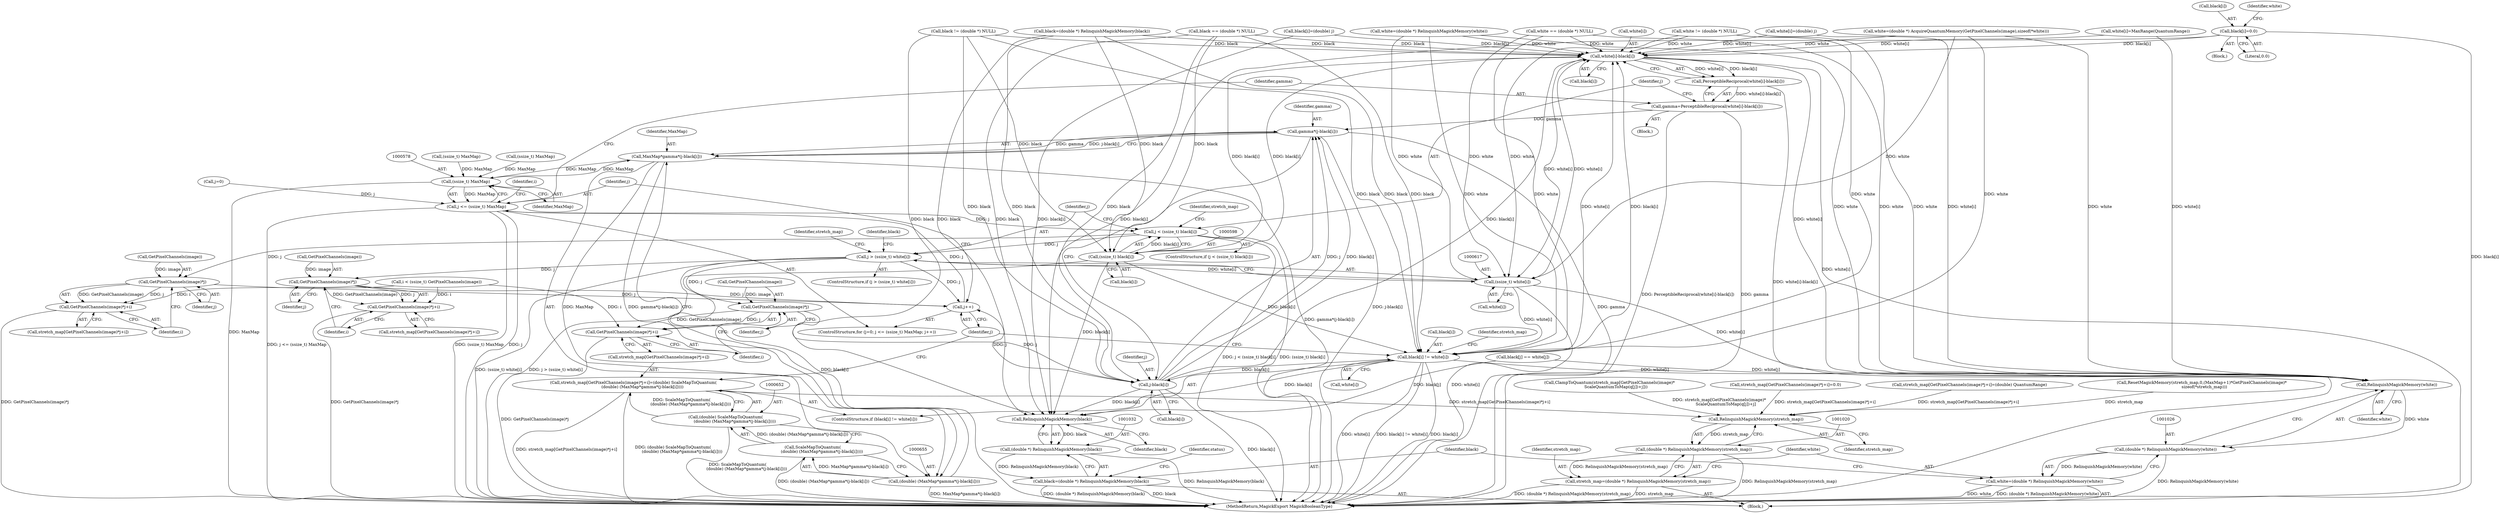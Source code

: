 digraph "0_ImageMagick_1cc6f0ccc92c20c7cab6c4a7335daf29c91f0d8e@pointer" {
"1000441" [label="(Call,black[i]=0.0)"];
"1000587" [label="(Call,white[i]-black[i])"];
"1000586" [label="(Call,PerceptibleReciprocal(white[i]-black[i]))"];
"1000584" [label="(Call,gamma=PerceptibleReciprocal(white[i]-black[i]))"];
"1000658" [label="(Call,gamma*(j-black[i]))"];
"1000656" [label="(Call,MaxMap*gamma*(j-black[i]))"];
"1000577" [label="(Call,(ssize_t) MaxMap)"];
"1000575" [label="(Call,j <= (ssize_t) MaxMap)"];
"1000595" [label="(Call,j < (ssize_t) black[i])"];
"1000606" [label="(Call,GetPixelChannels(image)*j)"];
"1000580" [label="(Call,j++)"];
"1000605" [label="(Call,GetPixelChannels(image)*j+i)"];
"1000614" [label="(Call,j > (ssize_t) white[i])"];
"1000625" [label="(Call,GetPixelChannels(image)*j)"];
"1000624" [label="(Call,GetPixelChannels(image)*j+i)"];
"1000646" [label="(Call,GetPixelChannels(image)*j)"];
"1000645" [label="(Call,GetPixelChannels(image)*j+i)"];
"1000660" [label="(Call,j-black[i])"];
"1001033" [label="(Call,RelinquishMagickMemory(black))"];
"1001031" [label="(Call,(double *) RelinquishMagickMemory(black))"];
"1001029" [label="(Call,black=(double *) RelinquishMagickMemory(black))"];
"1000654" [label="(Call,(double) (MaxMap*gamma*(j-black[i])))"];
"1000653" [label="(Call,ScaleMapToQuantum(\n              (double) (MaxMap*gamma*(j-black[i]))))"];
"1000651" [label="(Call,(double) ScaleMapToQuantum(\n              (double) (MaxMap*gamma*(j-black[i]))))"];
"1000642" [label="(Call,stretch_map[GetPixelChannels(image)*j+i]=(double) ScaleMapToQuantum(\n              (double) (MaxMap*gamma*(j-black[i]))))"];
"1001021" [label="(Call,RelinquishMagickMemory(stretch_map))"];
"1001019" [label="(Call,(double *) RelinquishMagickMemory(stretch_map))"];
"1001017" [label="(Call,stretch_map=(double *) RelinquishMagickMemory(stretch_map))"];
"1000597" [label="(Call,(ssize_t) black[i])"];
"1000635" [label="(Call,black[i] != white[i])"];
"1001027" [label="(Call,RelinquishMagickMemory(white))"];
"1001025" [label="(Call,(double *) RelinquishMagickMemory(white))"];
"1001023" [label="(Call,white=(double *) RelinquishMagickMemory(white))"];
"1000616" [label="(Call,(ssize_t) white[i])"];
"1000224" [label="(Call,white == (double *) NULL)"];
"1000283" [label="(Call,black=(double *) RelinquishMagickMemory(black))"];
"1000576" [label="(Identifier,j)"];
"1000629" [label="(Identifier,i)"];
"1000438" [label="(Block,)"];
"1000660" [label="(Call,j-black[i])"];
"1001017" [label="(Call,stretch_map=(double *) RelinquishMagickMemory(stretch_map))"];
"1000645" [label="(Call,GetPixelChannels(image)*j+i)"];
"1000651" [label="(Call,(double) ScaleMapToQuantum(\n              (double) (MaxMap*gamma*(j-black[i]))))"];
"1000544" [label="(Call,ResetMagickMemory(stretch_map,0,(MaxMap+1)*GetPixelChannels(image)*\n    sizeof(*stretch_map)))"];
"1000597" [label="(Call,(ssize_t) black[i])"];
"1001031" [label="(Call,(double *) RelinquishMagickMemory(black))"];
"1000623" [label="(Identifier,stretch_map)"];
"1001027" [label="(Call,RelinquishMagickMemory(white))"];
"1000642" [label="(Call,stretch_map[GetPixelChannels(image)*j+i]=(double) ScaleMapToQuantum(\n              (double) (MaxMap*gamma*(j-black[i]))))"];
"1000604" [label="(Identifier,stretch_map)"];
"1000442" [label="(Call,black[i])"];
"1000609" [label="(Identifier,j)"];
"1000615" [label="(Identifier,j)"];
"1000624" [label="(Call,GetPixelChannels(image)*j+i)"];
"1000961" [label="(Call,ClampToQuantum(stretch_map[GetPixelChannels(image)*\n          ScaleQuantumToMap(q[j])+j]))"];
"1001029" [label="(Call,black=(double *) RelinquishMagickMemory(black))"];
"1000594" [label="(ControlStructure,if (j < (ssize_t) black[i]))"];
"1000628" [label="(Identifier,j)"];
"1001023" [label="(Call,white=(double *) RelinquishMagickMemory(white))"];
"1000662" [label="(Call,black[i])"];
"1000596" [label="(Identifier,j)"];
"1000649" [label="(Identifier,j)"];
"1001019" [label="(Call,(double *) RelinquishMagickMemory(stretch_map))"];
"1000568" [label="(Identifier,i)"];
"1000625" [label="(Call,GetPixelChannels(image)*j)"];
"1001021" [label="(Call,RelinquishMagickMemory(stretch_map))"];
"1000595" [label="(Call,j < (ssize_t) black[i])"];
"1000659" [label="(Identifier,gamma)"];
"1000588" [label="(Call,white[i])"];
"1000577" [label="(Call,(ssize_t) MaxMap)"];
"1000571" [label="(ControlStructure,for (j=0; j <= (ssize_t) MaxMap; j++))"];
"1000579" [label="(Identifier,MaxMap)"];
"1000446" [label="(Call,white[i]=MaxRange(QuantumRange))"];
"1001033" [label="(Call,RelinquishMagickMemory(black))"];
"1000635" [label="(Call,black[i] != white[i])"];
"1000656" [label="(Call,MaxMap*gamma*(j-black[i]))"];
"1000561" [label="(Call,i < (ssize_t) GetPixelChannels(image))"];
"1001037" [label="(MethodReturn,MagickExport MagickBooleanType)"];
"1000448" [label="(Identifier,white)"];
"1001036" [label="(Identifier,status)"];
"1000634" [label="(ControlStructure,if (black[i] != white[i]))"];
"1000586" [label="(Call,PerceptibleReciprocal(white[i]-black[i]))"];
"1000643" [label="(Call,stretch_map[GetPixelChannels(image)*j+i])"];
"1000582" [label="(Block,)"];
"1000613" [label="(ControlStructure,if (j > (ssize_t) white[i]))"];
"1000636" [label="(Call,black[i])"];
"1000461" [label="(Call,(ssize_t) MaxMap)"];
"1000585" [label="(Identifier,gamma)"];
"1000626" [label="(Call,GetPixelChannels(image))"];
"1001025" [label="(Call,(double *) RelinquishMagickMemory(white))"];
"1000647" [label="(Call,GetPixelChannels(image))"];
"1000644" [label="(Identifier,stretch_map)"];
"1000441" [label="(Call,black[i]=0.0)"];
"1000266" [label="(Call,white != (double *) NULL)"];
"1000606" [label="(Call,GetPixelChannels(image)*j)"];
"1000949" [label="(Call,black[j] == white[j])"];
"1000587" [label="(Call,white[i]-black[i])"];
"1000658" [label="(Call,gamma*(j-black[i]))"];
"1000614" [label="(Call,j > (ssize_t) white[i])"];
"1000650" [label="(Identifier,i)"];
"1000639" [label="(Call,white[i])"];
"1000654" [label="(Call,(double) (MaxMap*gamma*(j-black[i])))"];
"1001024" [label="(Identifier,white)"];
"1000607" [label="(Call,GetPixelChannels(image))"];
"1000271" [label="(Call,white=(double *) RelinquishMagickMemory(white))"];
"1000661" [label="(Identifier,j)"];
"1000445" [label="(Literal,0.0)"];
"1000495" [label="(Call,(ssize_t) MaxMap)"];
"1000572" [label="(Call,j=0)"];
"1001022" [label="(Identifier,stretch_map)"];
"1000602" [label="(Call,stretch_map[GetPixelChannels(image)*j+i]=0.0)"];
"1000591" [label="(Call,black[i])"];
"1000603" [label="(Call,stretch_map[GetPixelChannels(image)*j+i])"];
"1000605" [label="(Call,GetPixelChannels(image)*j+i)"];
"1000529" [label="(Call,white[i]=(double) j)"];
"1000580" [label="(Call,j++)"];
"1000610" [label="(Identifier,i)"];
"1000646" [label="(Call,GetPixelChannels(image)*j)"];
"1000653" [label="(Call,ScaleMapToQuantum(\n              (double) (MaxMap*gamma*(j-black[i]))))"];
"1000575" [label="(Call,j <= (ssize_t) MaxMap)"];
"1000599" [label="(Call,black[i])"];
"1000584" [label="(Call,gamma=PerceptibleReciprocal(white[i]-black[i]))"];
"1000218" [label="(Call,black == (double *) NULL)"];
"1000581" [label="(Identifier,j)"];
"1001028" [label="(Identifier,white)"];
"1000622" [label="(Call,stretch_map[GetPixelChannels(image)*j+i])"];
"1000618" [label="(Call,white[i])"];
"1000178" [label="(Call,white=(double *) AcquireQuantumMemory(GetPixelChannels(image),sizeof(*white)))"];
"1001018" [label="(Identifier,stretch_map)"];
"1000621" [label="(Call,stretch_map[GetPixelChannels(image)*j+i]=(double) QuantumRange)"];
"1000616" [label="(Call,(ssize_t) white[i])"];
"1000111" [label="(Block,)"];
"1000482" [label="(Call,black[i]=(double) j)"];
"1001030" [label="(Identifier,black)"];
"1000278" [label="(Call,black != (double *) NULL)"];
"1001034" [label="(Identifier,black)"];
"1000637" [label="(Identifier,black)"];
"1000657" [label="(Identifier,MaxMap)"];
"1000441" -> "1000438"  [label="AST: "];
"1000441" -> "1000445"  [label="CFG: "];
"1000442" -> "1000441"  [label="AST: "];
"1000445" -> "1000441"  [label="AST: "];
"1000448" -> "1000441"  [label="CFG: "];
"1000441" -> "1001037"  [label="DDG: black[i]"];
"1000441" -> "1000587"  [label="DDG: black[i]"];
"1000441" -> "1001033"  [label="DDG: black[i]"];
"1000587" -> "1000586"  [label="AST: "];
"1000587" -> "1000591"  [label="CFG: "];
"1000588" -> "1000587"  [label="AST: "];
"1000591" -> "1000587"  [label="AST: "];
"1000586" -> "1000587"  [label="CFG: "];
"1000587" -> "1001037"  [label="DDG: white[i]"];
"1000587" -> "1000586"  [label="DDG: white[i]"];
"1000587" -> "1000586"  [label="DDG: black[i]"];
"1000224" -> "1000587"  [label="DDG: white"];
"1000635" -> "1000587"  [label="DDG: white[i]"];
"1000635" -> "1000587"  [label="DDG: black[i]"];
"1000616" -> "1000587"  [label="DDG: white[i]"];
"1000178" -> "1000587"  [label="DDG: white"];
"1000266" -> "1000587"  [label="DDG: white"];
"1000446" -> "1000587"  [label="DDG: white[i]"];
"1000529" -> "1000587"  [label="DDG: white[i]"];
"1000271" -> "1000587"  [label="DDG: white"];
"1000597" -> "1000587"  [label="DDG: black[i]"];
"1000283" -> "1000587"  [label="DDG: black"];
"1000218" -> "1000587"  [label="DDG: black"];
"1000278" -> "1000587"  [label="DDG: black"];
"1000660" -> "1000587"  [label="DDG: black[i]"];
"1000482" -> "1000587"  [label="DDG: black[i]"];
"1000587" -> "1000597"  [label="DDG: black[i]"];
"1000587" -> "1000616"  [label="DDG: white[i]"];
"1000587" -> "1001027"  [label="DDG: white[i]"];
"1000586" -> "1000584"  [label="AST: "];
"1000584" -> "1000586"  [label="CFG: "];
"1000586" -> "1001037"  [label="DDG: white[i]-black[i]"];
"1000586" -> "1000584"  [label="DDG: white[i]-black[i]"];
"1000584" -> "1000582"  [label="AST: "];
"1000585" -> "1000584"  [label="AST: "];
"1000596" -> "1000584"  [label="CFG: "];
"1000584" -> "1001037"  [label="DDG: PerceptibleReciprocal(white[i]-black[i])"];
"1000584" -> "1001037"  [label="DDG: gamma"];
"1000584" -> "1000658"  [label="DDG: gamma"];
"1000658" -> "1000656"  [label="AST: "];
"1000658" -> "1000660"  [label="CFG: "];
"1000659" -> "1000658"  [label="AST: "];
"1000660" -> "1000658"  [label="AST: "];
"1000656" -> "1000658"  [label="CFG: "];
"1000658" -> "1001037"  [label="DDG: j-black[i]"];
"1000658" -> "1001037"  [label="DDG: gamma"];
"1000658" -> "1000656"  [label="DDG: gamma"];
"1000658" -> "1000656"  [label="DDG: j-black[i]"];
"1000660" -> "1000658"  [label="DDG: j"];
"1000660" -> "1000658"  [label="DDG: black[i]"];
"1000656" -> "1000654"  [label="AST: "];
"1000657" -> "1000656"  [label="AST: "];
"1000654" -> "1000656"  [label="CFG: "];
"1000656" -> "1001037"  [label="DDG: gamma*(j-black[i])"];
"1000656" -> "1000577"  [label="DDG: MaxMap"];
"1000656" -> "1000654"  [label="DDG: MaxMap"];
"1000656" -> "1000654"  [label="DDG: gamma*(j-black[i])"];
"1000577" -> "1000656"  [label="DDG: MaxMap"];
"1000577" -> "1000575"  [label="AST: "];
"1000577" -> "1000579"  [label="CFG: "];
"1000578" -> "1000577"  [label="AST: "];
"1000579" -> "1000577"  [label="AST: "];
"1000575" -> "1000577"  [label="CFG: "];
"1000577" -> "1001037"  [label="DDG: MaxMap"];
"1000577" -> "1000575"  [label="DDG: MaxMap"];
"1000495" -> "1000577"  [label="DDG: MaxMap"];
"1000461" -> "1000577"  [label="DDG: MaxMap"];
"1000575" -> "1000571"  [label="AST: "];
"1000576" -> "1000575"  [label="AST: "];
"1000585" -> "1000575"  [label="CFG: "];
"1000568" -> "1000575"  [label="CFG: "];
"1000575" -> "1001037"  [label="DDG: j <= (ssize_t) MaxMap"];
"1000575" -> "1001037"  [label="DDG: (ssize_t) MaxMap"];
"1000575" -> "1001037"  [label="DDG: j"];
"1000580" -> "1000575"  [label="DDG: j"];
"1000572" -> "1000575"  [label="DDG: j"];
"1000575" -> "1000595"  [label="DDG: j"];
"1000595" -> "1000594"  [label="AST: "];
"1000595" -> "1000597"  [label="CFG: "];
"1000596" -> "1000595"  [label="AST: "];
"1000597" -> "1000595"  [label="AST: "];
"1000604" -> "1000595"  [label="CFG: "];
"1000615" -> "1000595"  [label="CFG: "];
"1000595" -> "1001037"  [label="DDG: j < (ssize_t) black[i]"];
"1000595" -> "1001037"  [label="DDG: (ssize_t) black[i]"];
"1000597" -> "1000595"  [label="DDG: black[i]"];
"1000595" -> "1000606"  [label="DDG: j"];
"1000595" -> "1000614"  [label="DDG: j"];
"1000606" -> "1000605"  [label="AST: "];
"1000606" -> "1000609"  [label="CFG: "];
"1000607" -> "1000606"  [label="AST: "];
"1000609" -> "1000606"  [label="AST: "];
"1000610" -> "1000606"  [label="CFG: "];
"1000606" -> "1000580"  [label="DDG: j"];
"1000606" -> "1000605"  [label="DDG: GetPixelChannels(image)"];
"1000606" -> "1000605"  [label="DDG: j"];
"1000607" -> "1000606"  [label="DDG: image"];
"1000580" -> "1000571"  [label="AST: "];
"1000580" -> "1000581"  [label="CFG: "];
"1000581" -> "1000580"  [label="AST: "];
"1000576" -> "1000580"  [label="CFG: "];
"1000660" -> "1000580"  [label="DDG: j"];
"1000625" -> "1000580"  [label="DDG: j"];
"1000614" -> "1000580"  [label="DDG: j"];
"1000605" -> "1000603"  [label="AST: "];
"1000605" -> "1000610"  [label="CFG: "];
"1000610" -> "1000605"  [label="AST: "];
"1000603" -> "1000605"  [label="CFG: "];
"1000605" -> "1001037"  [label="DDG: GetPixelChannels(image)*j"];
"1000561" -> "1000605"  [label="DDG: i"];
"1000614" -> "1000613"  [label="AST: "];
"1000614" -> "1000616"  [label="CFG: "];
"1000615" -> "1000614"  [label="AST: "];
"1000616" -> "1000614"  [label="AST: "];
"1000623" -> "1000614"  [label="CFG: "];
"1000637" -> "1000614"  [label="CFG: "];
"1000614" -> "1001037"  [label="DDG: j > (ssize_t) white[i]"];
"1000614" -> "1001037"  [label="DDG: (ssize_t) white[i]"];
"1000616" -> "1000614"  [label="DDG: white[i]"];
"1000614" -> "1000625"  [label="DDG: j"];
"1000614" -> "1000646"  [label="DDG: j"];
"1000625" -> "1000624"  [label="AST: "];
"1000625" -> "1000628"  [label="CFG: "];
"1000626" -> "1000625"  [label="AST: "];
"1000628" -> "1000625"  [label="AST: "];
"1000629" -> "1000625"  [label="CFG: "];
"1000625" -> "1000624"  [label="DDG: GetPixelChannels(image)"];
"1000625" -> "1000624"  [label="DDG: j"];
"1000626" -> "1000625"  [label="DDG: image"];
"1000624" -> "1000622"  [label="AST: "];
"1000624" -> "1000629"  [label="CFG: "];
"1000629" -> "1000624"  [label="AST: "];
"1000622" -> "1000624"  [label="CFG: "];
"1000624" -> "1001037"  [label="DDG: GetPixelChannels(image)*j"];
"1000561" -> "1000624"  [label="DDG: i"];
"1000646" -> "1000645"  [label="AST: "];
"1000646" -> "1000649"  [label="CFG: "];
"1000647" -> "1000646"  [label="AST: "];
"1000649" -> "1000646"  [label="AST: "];
"1000650" -> "1000646"  [label="CFG: "];
"1000646" -> "1000645"  [label="DDG: GetPixelChannels(image)"];
"1000646" -> "1000645"  [label="DDG: j"];
"1000647" -> "1000646"  [label="DDG: image"];
"1000646" -> "1000660"  [label="DDG: j"];
"1000645" -> "1000643"  [label="AST: "];
"1000645" -> "1000650"  [label="CFG: "];
"1000650" -> "1000645"  [label="AST: "];
"1000643" -> "1000645"  [label="CFG: "];
"1000645" -> "1001037"  [label="DDG: GetPixelChannels(image)*j"];
"1000561" -> "1000645"  [label="DDG: i"];
"1000660" -> "1000662"  [label="CFG: "];
"1000661" -> "1000660"  [label="AST: "];
"1000662" -> "1000660"  [label="AST: "];
"1000660" -> "1001037"  [label="DDG: black[i]"];
"1000283" -> "1000660"  [label="DDG: black"];
"1000218" -> "1000660"  [label="DDG: black"];
"1000635" -> "1000660"  [label="DDG: black[i]"];
"1000278" -> "1000660"  [label="DDG: black"];
"1000660" -> "1001033"  [label="DDG: black[i]"];
"1001033" -> "1001031"  [label="AST: "];
"1001033" -> "1001034"  [label="CFG: "];
"1001034" -> "1001033"  [label="AST: "];
"1001031" -> "1001033"  [label="CFG: "];
"1001033" -> "1001031"  [label="DDG: black"];
"1000597" -> "1001033"  [label="DDG: black[i]"];
"1000283" -> "1001033"  [label="DDG: black"];
"1000218" -> "1001033"  [label="DDG: black"];
"1000635" -> "1001033"  [label="DDG: black[i]"];
"1000278" -> "1001033"  [label="DDG: black"];
"1000949" -> "1001033"  [label="DDG: black[j]"];
"1000482" -> "1001033"  [label="DDG: black[i]"];
"1001031" -> "1001029"  [label="AST: "];
"1001032" -> "1001031"  [label="AST: "];
"1001029" -> "1001031"  [label="CFG: "];
"1001031" -> "1001037"  [label="DDG: RelinquishMagickMemory(black)"];
"1001031" -> "1001029"  [label="DDG: RelinquishMagickMemory(black)"];
"1001029" -> "1000111"  [label="AST: "];
"1001030" -> "1001029"  [label="AST: "];
"1001036" -> "1001029"  [label="CFG: "];
"1001029" -> "1001037"  [label="DDG: black"];
"1001029" -> "1001037"  [label="DDG: (double *) RelinquishMagickMemory(black)"];
"1000654" -> "1000653"  [label="AST: "];
"1000655" -> "1000654"  [label="AST: "];
"1000653" -> "1000654"  [label="CFG: "];
"1000654" -> "1001037"  [label="DDG: MaxMap*gamma*(j-black[i])"];
"1000654" -> "1000653"  [label="DDG: MaxMap*gamma*(j-black[i])"];
"1000653" -> "1000651"  [label="AST: "];
"1000651" -> "1000653"  [label="CFG: "];
"1000653" -> "1001037"  [label="DDG: (double) (MaxMap*gamma*(j-black[i]))"];
"1000653" -> "1000651"  [label="DDG: (double) (MaxMap*gamma*(j-black[i]))"];
"1000651" -> "1000642"  [label="AST: "];
"1000652" -> "1000651"  [label="AST: "];
"1000642" -> "1000651"  [label="CFG: "];
"1000651" -> "1001037"  [label="DDG: ScaleMapToQuantum(\n              (double) (MaxMap*gamma*(j-black[i])))"];
"1000651" -> "1000642"  [label="DDG: ScaleMapToQuantum(\n              (double) (MaxMap*gamma*(j-black[i])))"];
"1000642" -> "1000634"  [label="AST: "];
"1000643" -> "1000642"  [label="AST: "];
"1000581" -> "1000642"  [label="CFG: "];
"1000642" -> "1001037"  [label="DDG: stretch_map[GetPixelChannels(image)*j+i]"];
"1000642" -> "1001037"  [label="DDG: (double) ScaleMapToQuantum(\n              (double) (MaxMap*gamma*(j-black[i])))"];
"1000642" -> "1001021"  [label="DDG: stretch_map[GetPixelChannels(image)*j+i]"];
"1001021" -> "1001019"  [label="AST: "];
"1001021" -> "1001022"  [label="CFG: "];
"1001022" -> "1001021"  [label="AST: "];
"1001019" -> "1001021"  [label="CFG: "];
"1001021" -> "1001019"  [label="DDG: stretch_map"];
"1000621" -> "1001021"  [label="DDG: stretch_map[GetPixelChannels(image)*j+i]"];
"1000961" -> "1001021"  [label="DDG: stretch_map[GetPixelChannels(image)*\n          ScaleQuantumToMap(q[j])+j]"];
"1000544" -> "1001021"  [label="DDG: stretch_map"];
"1000602" -> "1001021"  [label="DDG: stretch_map[GetPixelChannels(image)*j+i]"];
"1001019" -> "1001017"  [label="AST: "];
"1001020" -> "1001019"  [label="AST: "];
"1001017" -> "1001019"  [label="CFG: "];
"1001019" -> "1001037"  [label="DDG: RelinquishMagickMemory(stretch_map)"];
"1001019" -> "1001017"  [label="DDG: RelinquishMagickMemory(stretch_map)"];
"1001017" -> "1000111"  [label="AST: "];
"1001018" -> "1001017"  [label="AST: "];
"1001024" -> "1001017"  [label="CFG: "];
"1001017" -> "1001037"  [label="DDG: stretch_map"];
"1001017" -> "1001037"  [label="DDG: (double *) RelinquishMagickMemory(stretch_map)"];
"1000597" -> "1000599"  [label="CFG: "];
"1000598" -> "1000597"  [label="AST: "];
"1000599" -> "1000597"  [label="AST: "];
"1000597" -> "1001037"  [label="DDG: black[i]"];
"1000283" -> "1000597"  [label="DDG: black"];
"1000218" -> "1000597"  [label="DDG: black"];
"1000278" -> "1000597"  [label="DDG: black"];
"1000597" -> "1000635"  [label="DDG: black[i]"];
"1000635" -> "1000634"  [label="AST: "];
"1000635" -> "1000639"  [label="CFG: "];
"1000636" -> "1000635"  [label="AST: "];
"1000639" -> "1000635"  [label="AST: "];
"1000644" -> "1000635"  [label="CFG: "];
"1000581" -> "1000635"  [label="CFG: "];
"1000635" -> "1001037"  [label="DDG: white[i]"];
"1000635" -> "1001037"  [label="DDG: black[i] != white[i]"];
"1000635" -> "1001037"  [label="DDG: black[i]"];
"1000283" -> "1000635"  [label="DDG: black"];
"1000218" -> "1000635"  [label="DDG: black"];
"1000278" -> "1000635"  [label="DDG: black"];
"1000224" -> "1000635"  [label="DDG: white"];
"1000616" -> "1000635"  [label="DDG: white[i]"];
"1000178" -> "1000635"  [label="DDG: white"];
"1000266" -> "1000635"  [label="DDG: white"];
"1000271" -> "1000635"  [label="DDG: white"];
"1000635" -> "1001027"  [label="DDG: white[i]"];
"1001027" -> "1001025"  [label="AST: "];
"1001027" -> "1001028"  [label="CFG: "];
"1001028" -> "1001027"  [label="AST: "];
"1001025" -> "1001027"  [label="CFG: "];
"1001027" -> "1001025"  [label="DDG: white"];
"1000224" -> "1001027"  [label="DDG: white"];
"1000949" -> "1001027"  [label="DDG: white[j]"];
"1000616" -> "1001027"  [label="DDG: white[i]"];
"1000178" -> "1001027"  [label="DDG: white"];
"1000266" -> "1001027"  [label="DDG: white"];
"1000446" -> "1001027"  [label="DDG: white[i]"];
"1000529" -> "1001027"  [label="DDG: white[i]"];
"1000271" -> "1001027"  [label="DDG: white"];
"1001025" -> "1001023"  [label="AST: "];
"1001026" -> "1001025"  [label="AST: "];
"1001023" -> "1001025"  [label="CFG: "];
"1001025" -> "1001037"  [label="DDG: RelinquishMagickMemory(white)"];
"1001025" -> "1001023"  [label="DDG: RelinquishMagickMemory(white)"];
"1001023" -> "1000111"  [label="AST: "];
"1001024" -> "1001023"  [label="AST: "];
"1001030" -> "1001023"  [label="CFG: "];
"1001023" -> "1001037"  [label="DDG: white"];
"1001023" -> "1001037"  [label="DDG: (double *) RelinquishMagickMemory(white)"];
"1000616" -> "1000618"  [label="CFG: "];
"1000617" -> "1000616"  [label="AST: "];
"1000618" -> "1000616"  [label="AST: "];
"1000616" -> "1001037"  [label="DDG: white[i]"];
"1000224" -> "1000616"  [label="DDG: white"];
"1000178" -> "1000616"  [label="DDG: white"];
"1000266" -> "1000616"  [label="DDG: white"];
"1000271" -> "1000616"  [label="DDG: white"];
}
